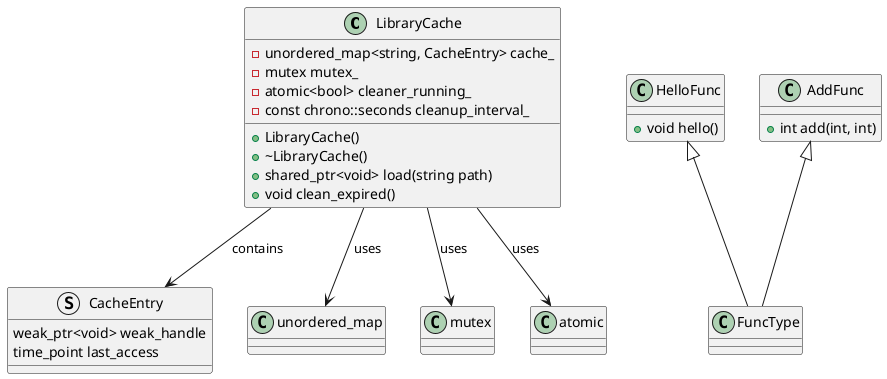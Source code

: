 @startuml
class LibraryCache {
    - unordered_map<string, CacheEntry> cache_
    - mutex mutex_
    - atomic<bool> cleaner_running_
    - const chrono::seconds cleanup_interval_

    + LibraryCache()
    + ~LibraryCache()
    + shared_ptr<void> load(string path)
    + void clean_expired()
}

struct CacheEntry {
        weak_ptr<void> weak_handle
        time_point last_access
}
class HelloFunc {
    + void hello()
}

class AddFunc {
    + int add(int, int)
}

LibraryCache --> CacheEntry : contains
LibraryCache --> unordered_map : uses
LibraryCache --> mutex : uses
LibraryCache --> atomic : uses
HelloFunc <|-- FuncType
AddFunc <|-- FuncType

@enduml